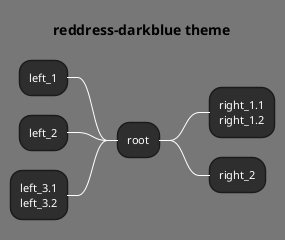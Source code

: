 ' Do not edit
' Theme Gallery
' autogenerated by script
'
@startmindmap
!theme reddress-darkblue
title reddress-darkblue theme
+ root
**:right_1.1
right_1.2;
++ right_2

left side

-- left_1
-- left_2
**:left_3.1
left_3.2;
@endmindmap
